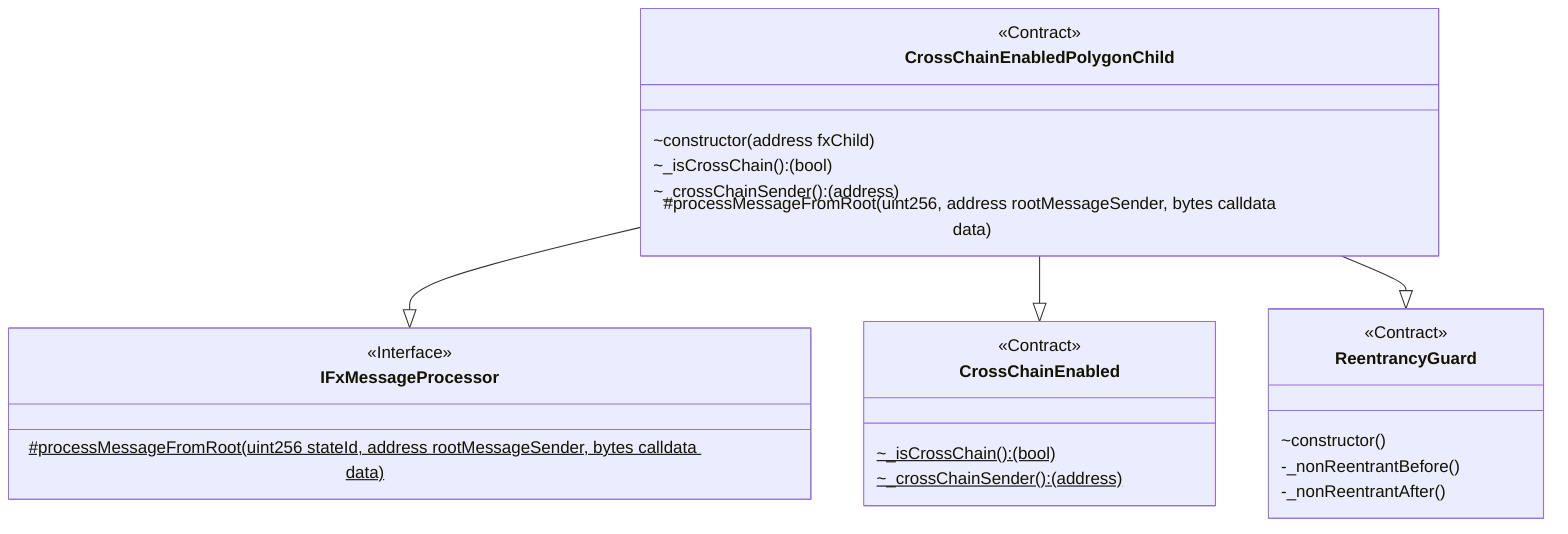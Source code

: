 classDiagram
  %% 987:1588:2
  class CrossChainEnabledPolygonChild {
    <<Contract>>
    ~constructor(address fxChild)
    ~_isCrossChain(): (bool)
    ~_crossChainSender(): (address)
    #processMessageFromRoot(uint256, address rootMessageSender, bytes calldata data)
  }
  
  CrossChainEnabledPolygonChild --|> IFxMessageProcessor
  
  %% 146:174:5
  class IFxMessageProcessor {
    <<Interface>>
    #processMessageFromRoot(uint256 stateId, address rootMessageSender, bytes calldata data)$
  }
  
  CrossChainEnabledPolygonChild --|> CrossChainEnabled
  
  %% 662:1145:0
  class CrossChainEnabled {
    <<Contract>>
    ~_isCrossChain(): (bool)$
    ~_crossChainSender(): (address)$
  }
  
  CrossChainEnabledPolygonChild --|> ReentrancyGuard
  
  %% 888:1952:3
  class ReentrancyGuard {
    <<Contract>>
    ~constructor()
    -_nonReentrantBefore()
    -_nonReentrantAfter()
  }